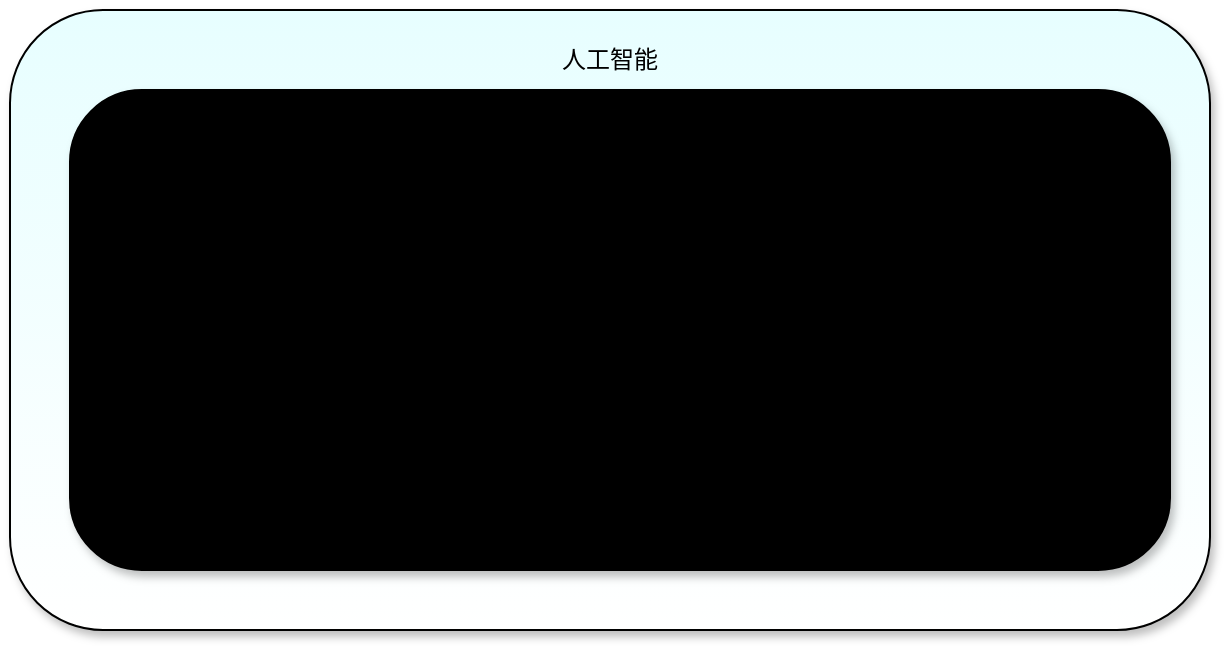 <mxfile version="26.1.1">
  <diagram name="第 1 页" id="Zdgfmw_aMyUBggaqdxxg">
    <mxGraphModel dx="1050" dy="522" grid="1" gridSize="10" guides="1" tooltips="1" connect="1" arrows="1" fold="1" page="1" pageScale="1" pageWidth="827" pageHeight="1169" math="0" shadow="0">
      <root>
        <mxCell id="0" />
        <mxCell id="1" parent="0" />
        <mxCell id="o-w49enw5CKkFs7Kxk6n-1" value="" style="rounded=1;whiteSpace=wrap;html=1;shadow=1;gradientColor=#E7FEFF;gradientDirection=north;" vertex="1" parent="1">
          <mxGeometry x="120" y="130" width="600" height="310" as="geometry" />
        </mxCell>
        <mxCell id="o-w49enw5CKkFs7Kxk6n-2" value="人工智能" style="text;strokeColor=none;align=center;fillColor=none;html=1;verticalAlign=middle;whiteSpace=wrap;rounded=0;" vertex="1" parent="1">
          <mxGeometry x="370" y="140" width="100" height="30" as="geometry" />
        </mxCell>
        <mxCell id="o-w49enw5CKkFs7Kxk6n-3" value="" style="rounded=1;whiteSpace=wrap;html=1;shadow=1;gradientColor=light-dark(#e1f5ff, #00404B);gradientDirection=north;" vertex="1" parent="1">
          <mxGeometry x="150" y="170" width="550" height="240" as="geometry" />
        </mxCell>
      </root>
    </mxGraphModel>
  </diagram>
</mxfile>
